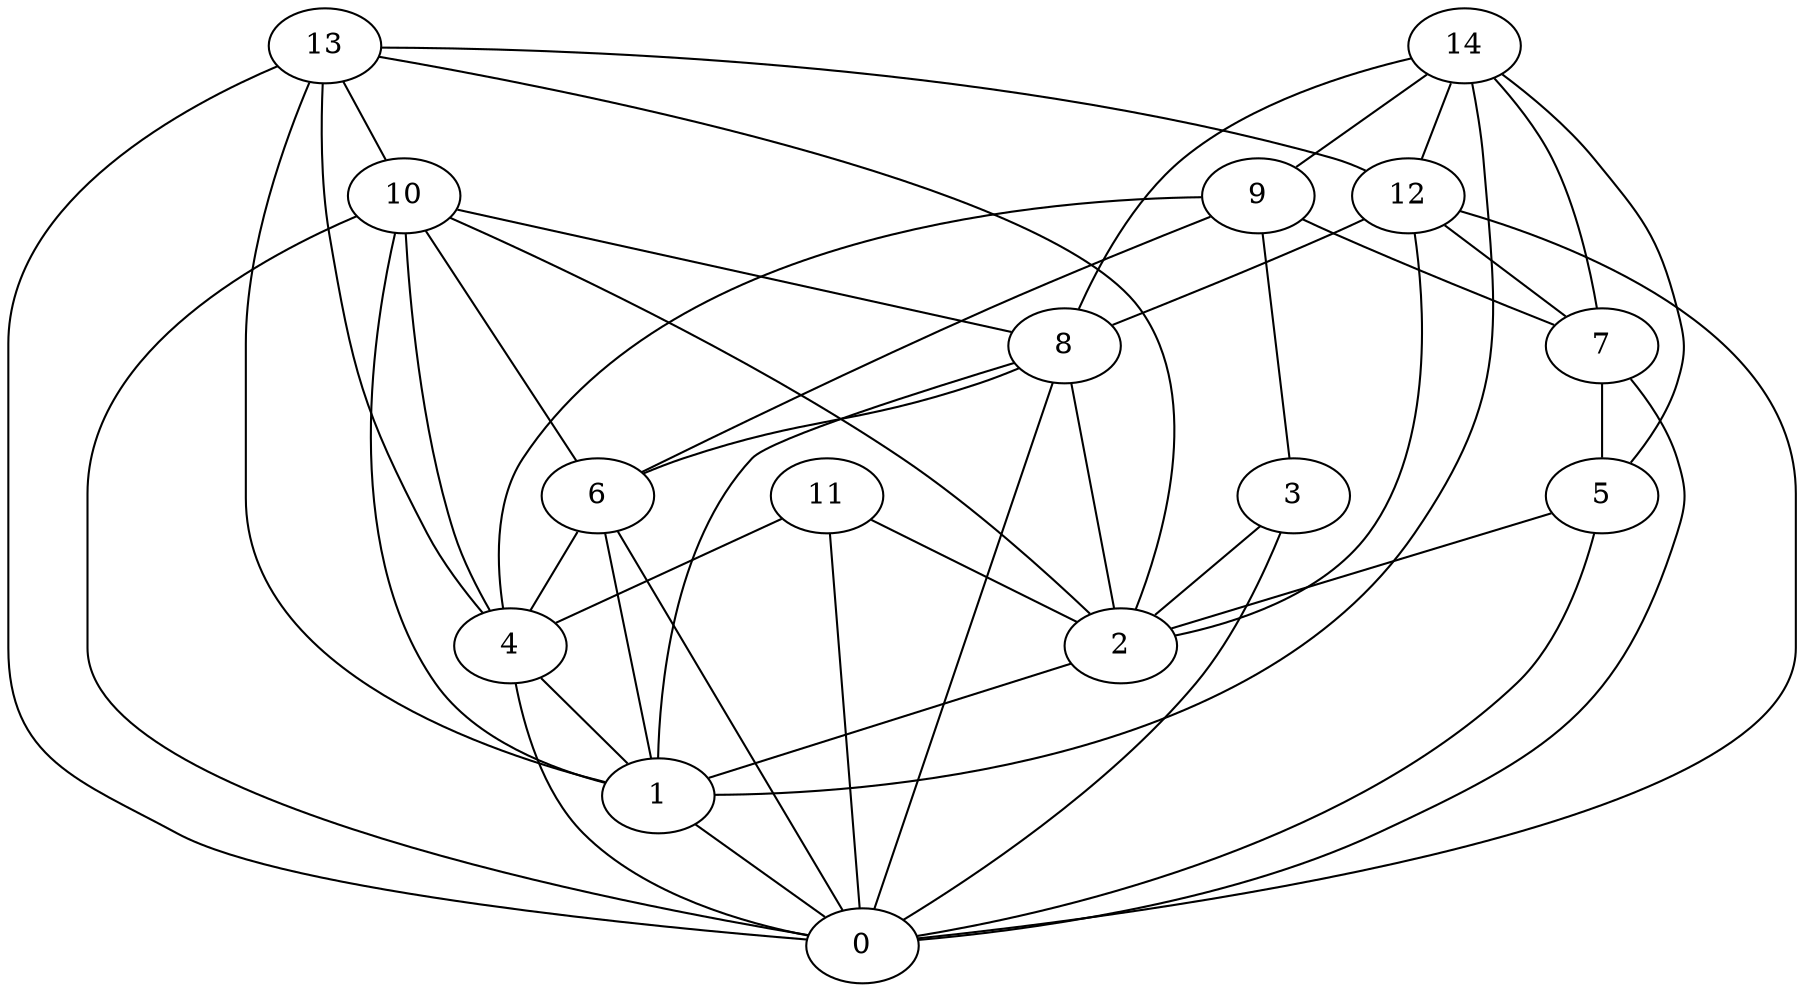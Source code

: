 digraph "sensornet-topology" {
label = "";
rankdir="BT";"0"->"1" [arrowhead = "both"] 
"0"->"3" [arrowhead = "both"] 
"0"->"4" [arrowhead = "both"] 
"0"->"5" [arrowhead = "both"] 
"0"->"6" [arrowhead = "both"] 
"0"->"7" [arrowhead = "both"] 
"0"->"8" [arrowhead = "both"] 
"0"->"10" [arrowhead = "both"] 
"0"->"11" [arrowhead = "both"] 
"0"->"12" [arrowhead = "both"] 
"0"->"13" [arrowhead = "both"] 
"1"->"2" [arrowhead = "both"] 
"1"->"4" [arrowhead = "both"] 
"1"->"6" [arrowhead = "both"] 
"1"->"8" [arrowhead = "both"] 
"1"->"10" [arrowhead = "both"] 
"1"->"13" [arrowhead = "both"] 
"1"->"14" [arrowhead = "both"] 
"2"->"3" [arrowhead = "both"] 
"2"->"5" [arrowhead = "both"] 
"2"->"8" [arrowhead = "both"] 
"2"->"10" [arrowhead = "both"] 
"2"->"11" [arrowhead = "both"] 
"2"->"12" [arrowhead = "both"] 
"2"->"13" [arrowhead = "both"] 
"3"->"9" [arrowhead = "both"] 
"4"->"6" [arrowhead = "both"] 
"4"->"9" [arrowhead = "both"] 
"4"->"10" [arrowhead = "both"] 
"4"->"11" [arrowhead = "both"] 
"4"->"13" [arrowhead = "both"] 
"5"->"7" [arrowhead = "both"] 
"5"->"14" [arrowhead = "both"] 
"6"->"8" [arrowhead = "both"] 
"6"->"9" [arrowhead = "both"] 
"6"->"10" [arrowhead = "both"] 
"7"->"9" [arrowhead = "both"] 
"7"->"12" [arrowhead = "both"] 
"7"->"14" [arrowhead = "both"] 
"8"->"10" [arrowhead = "both"] 
"8"->"12" [arrowhead = "both"] 
"8"->"14" [arrowhead = "both"] 
"9"->"14" [arrowhead = "both"] 
"10"->"13" [arrowhead = "both"] 
"12"->"13" [arrowhead = "both"] 
"12"->"14" [arrowhead = "both"] 
}